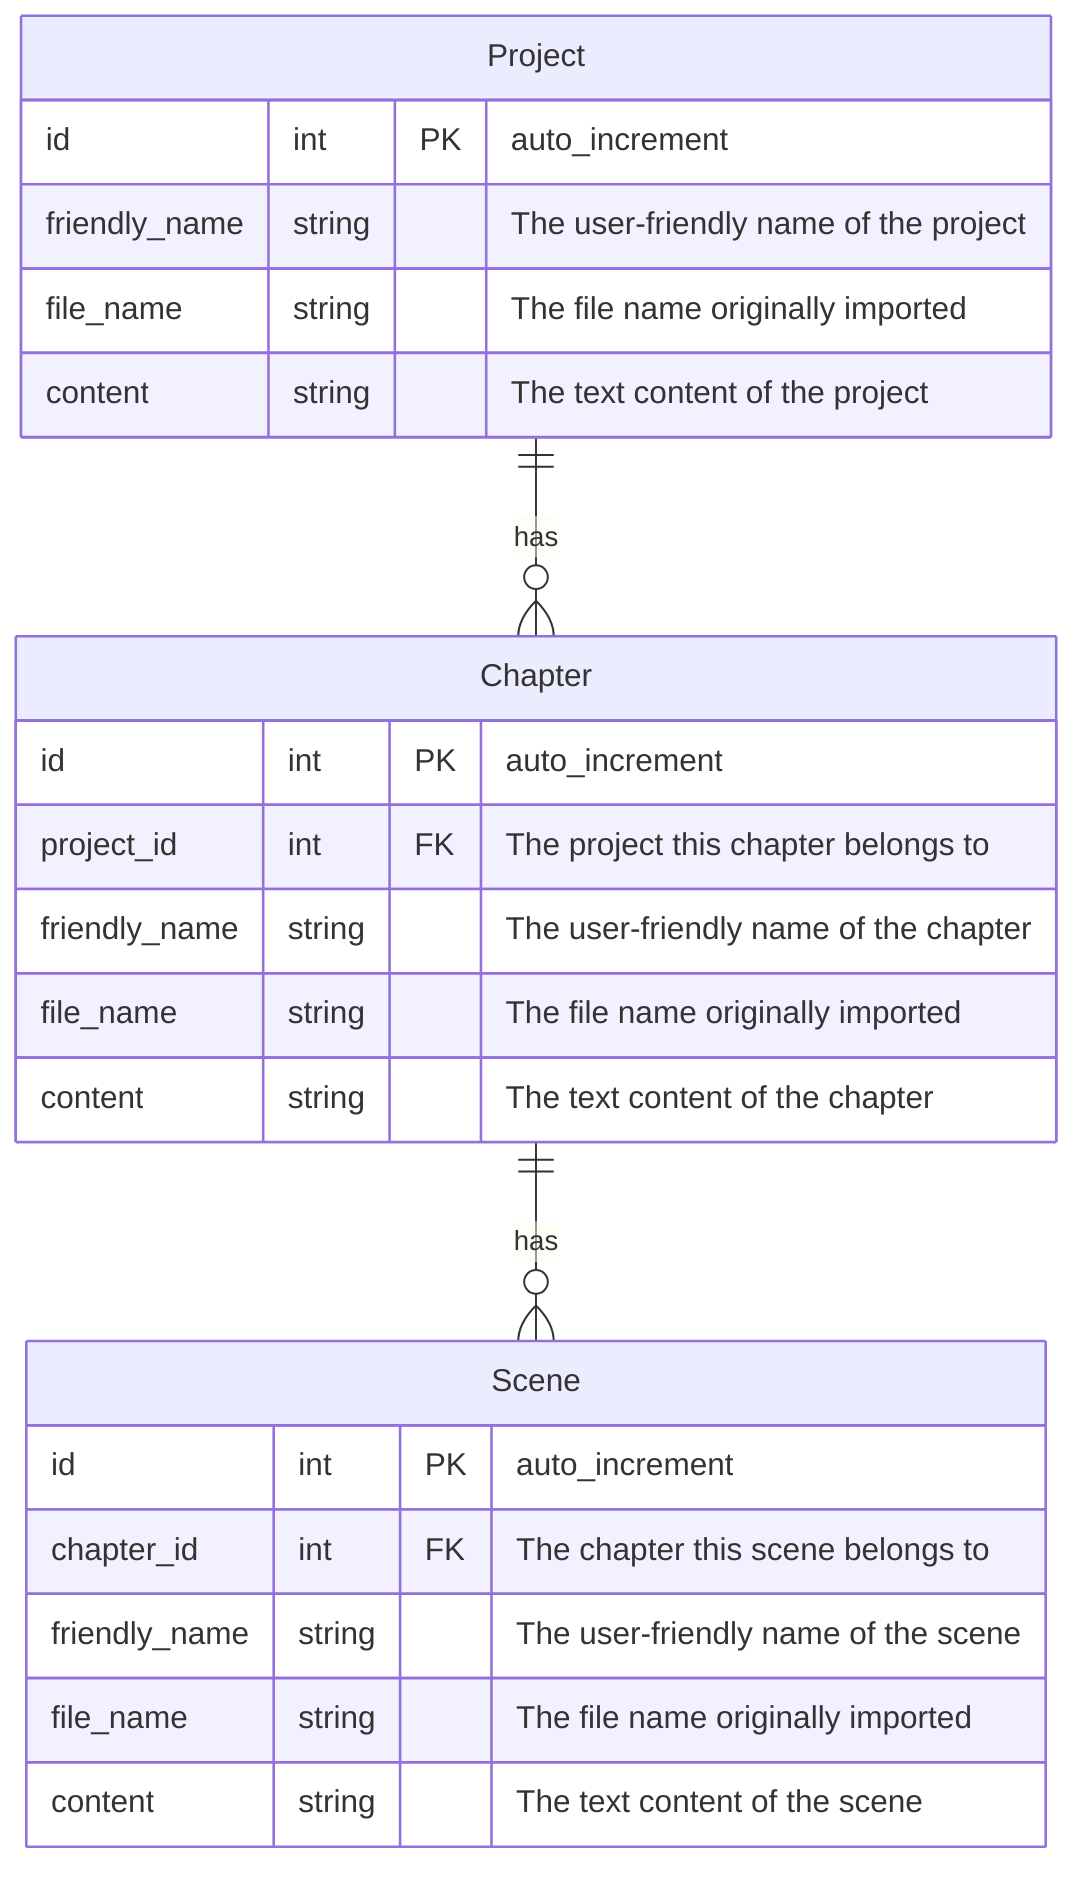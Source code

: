 erDiagram
    Project {
        id int PK "auto_increment"
        friendly_name string "The user-friendly name of the project"
        file_name string "The file name originally imported"
        content string "The text content of the project"
    }
    Chapter {
        id int PK "auto_increment"
        project_id int FK "The project this chapter belongs to"
        friendly_name string "The user-friendly name of the chapter"
        file_name string "The file name originally imported"
        content string "The text content of the chapter"
    }

    Scene {
        id int PK "auto_increment"
        chapter_id int FK "The chapter this scene belongs to"
        friendly_name string "The user-friendly name of the scene"
        file_name string "The file name originally imported"
        content string "The text content of the scene"
    }

    Project ||--o{ Chapter : has
    Chapter ||--o{ Scene : has
